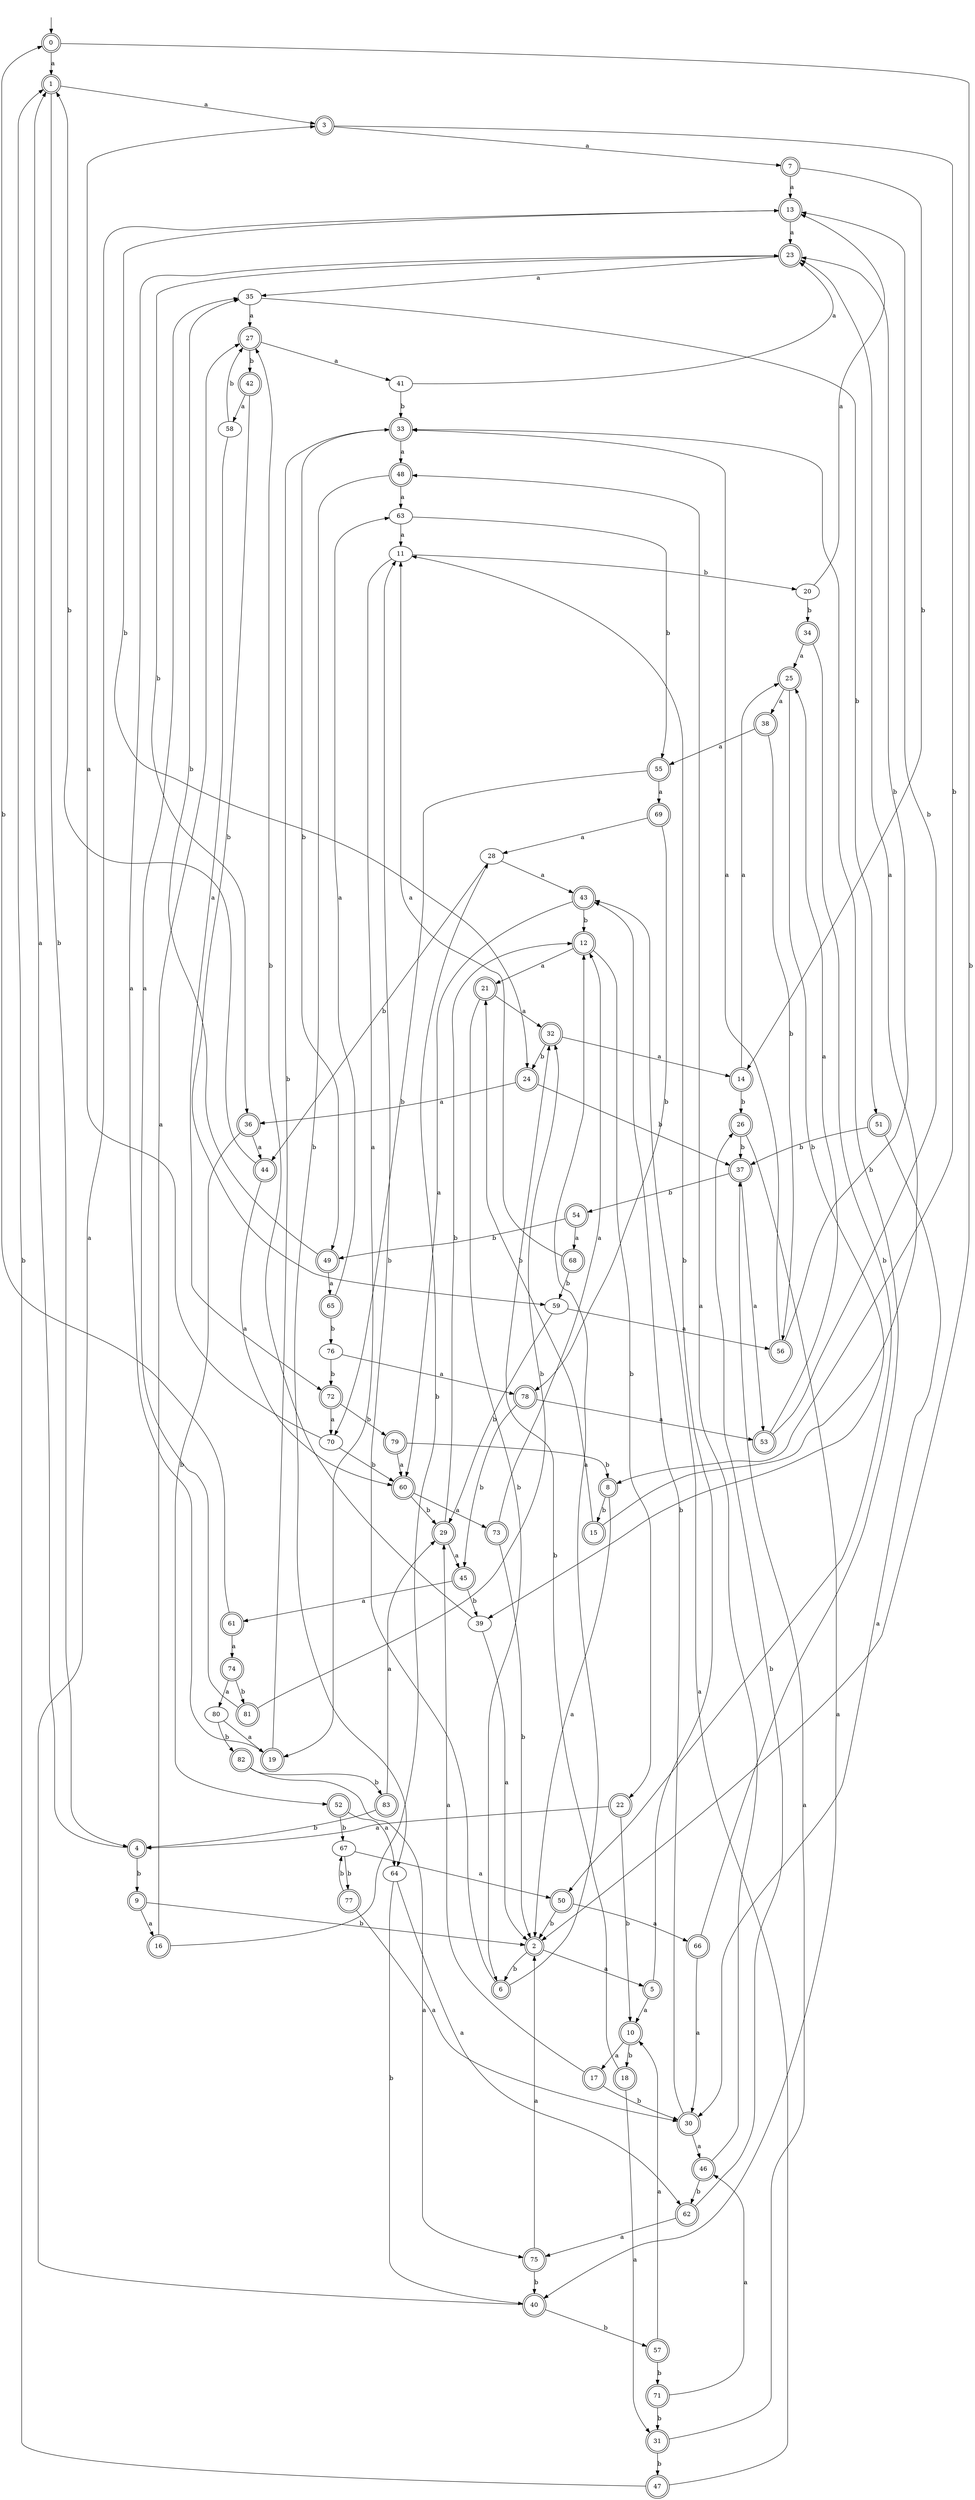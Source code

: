 digraph RandomDFA {
  __start0 [label="", shape=none];
  __start0 -> 0 [label=""];
  0 [shape=circle] [shape=doublecircle]
  0 -> 1 [label="a"]
  0 -> 2 [label="b"]
  1 [shape=doublecircle]
  1 -> 3 [label="a"]
  1 -> 4 [label="b"]
  2 [shape=doublecircle]
  2 -> 5 [label="a"]
  2 -> 6 [label="b"]
  3 [shape=doublecircle]
  3 -> 7 [label="a"]
  3 -> 8 [label="b"]
  4 [shape=doublecircle]
  4 -> 1 [label="a"]
  4 -> 9 [label="b"]
  5 [shape=doublecircle]
  5 -> 10 [label="a"]
  5 -> 11 [label="b"]
  6 [shape=doublecircle]
  6 -> 12 [label="a"]
  6 -> 11 [label="b"]
  7 [shape=doublecircle]
  7 -> 13 [label="a"]
  7 -> 14 [label="b"]
  8 [shape=doublecircle]
  8 -> 2 [label="a"]
  8 -> 15 [label="b"]
  9 [shape=doublecircle]
  9 -> 16 [label="a"]
  9 -> 2 [label="b"]
  10 [shape=doublecircle]
  10 -> 17 [label="a"]
  10 -> 18 [label="b"]
  11
  11 -> 19 [label="a"]
  11 -> 20 [label="b"]
  12 [shape=doublecircle]
  12 -> 21 [label="a"]
  12 -> 22 [label="b"]
  13 [shape=doublecircle]
  13 -> 23 [label="a"]
  13 -> 24 [label="b"]
  14 [shape=doublecircle]
  14 -> 25 [label="a"]
  14 -> 26 [label="b"]
  15 [shape=doublecircle]
  15 -> 23 [label="a"]
  15 -> 21 [label="b"]
  16 [shape=doublecircle]
  16 -> 27 [label="a"]
  16 -> 28 [label="b"]
  17 [shape=doublecircle]
  17 -> 29 [label="a"]
  17 -> 30 [label="b"]
  18 [shape=doublecircle]
  18 -> 31 [label="a"]
  18 -> 32 [label="b"]
  19 [shape=doublecircle]
  19 -> 23 [label="a"]
  19 -> 33 [label="b"]
  20
  20 -> 13 [label="a"]
  20 -> 34 [label="b"]
  21 [shape=doublecircle]
  21 -> 32 [label="a"]
  21 -> 6 [label="b"]
  22 [shape=doublecircle]
  22 -> 4 [label="a"]
  22 -> 10 [label="b"]
  23 [shape=doublecircle]
  23 -> 35 [label="a"]
  23 -> 36 [label="b"]
  24 [shape=doublecircle]
  24 -> 36 [label="a"]
  24 -> 37 [label="b"]
  25 [shape=doublecircle]
  25 -> 38 [label="a"]
  25 -> 39 [label="b"]
  26 [shape=doublecircle]
  26 -> 40 [label="a"]
  26 -> 37 [label="b"]
  27 [shape=doublecircle]
  27 -> 41 [label="a"]
  27 -> 42 [label="b"]
  28
  28 -> 43 [label="a"]
  28 -> 44 [label="b"]
  29 [shape=doublecircle]
  29 -> 45 [label="a"]
  29 -> 12 [label="b"]
  30 [shape=doublecircle]
  30 -> 46 [label="a"]
  30 -> 43 [label="b"]
  31 [shape=doublecircle]
  31 -> 37 [label="a"]
  31 -> 47 [label="b"]
  32 [shape=doublecircle]
  32 -> 14 [label="a"]
  32 -> 24 [label="b"]
  33 [shape=doublecircle]
  33 -> 48 [label="a"]
  33 -> 49 [label="b"]
  34 [shape=doublecircle]
  34 -> 25 [label="a"]
  34 -> 50 [label="b"]
  35
  35 -> 27 [label="a"]
  35 -> 51 [label="b"]
  36 [shape=doublecircle]
  36 -> 44 [label="a"]
  36 -> 52 [label="b"]
  37 [shape=doublecircle]
  37 -> 53 [label="a"]
  37 -> 54 [label="b"]
  38 [shape=doublecircle]
  38 -> 55 [label="a"]
  38 -> 56 [label="b"]
  39
  39 -> 2 [label="a"]
  39 -> 27 [label="b"]
  40 [shape=doublecircle]
  40 -> 13 [label="a"]
  40 -> 57 [label="b"]
  41
  41 -> 23 [label="a"]
  41 -> 33 [label="b"]
  42 [shape=doublecircle]
  42 -> 58 [label="a"]
  42 -> 59 [label="b"]
  43 [shape=doublecircle]
  43 -> 60 [label="a"]
  43 -> 12 [label="b"]
  44 [shape=doublecircle]
  44 -> 60 [label="a"]
  44 -> 1 [label="b"]
  45 [shape=doublecircle]
  45 -> 61 [label="a"]
  45 -> 39 [label="b"]
  46 [shape=doublecircle]
  46 -> 48 [label="a"]
  46 -> 62 [label="b"]
  47 [shape=doublecircle]
  47 -> 43 [label="a"]
  47 -> 1 [label="b"]
  48 [shape=doublecircle]
  48 -> 63 [label="a"]
  48 -> 64 [label="b"]
  49 [shape=doublecircle]
  49 -> 65 [label="a"]
  49 -> 35 [label="b"]
  50 [shape=doublecircle]
  50 -> 66 [label="a"]
  50 -> 2 [label="b"]
  51 [shape=doublecircle]
  51 -> 30 [label="a"]
  51 -> 37 [label="b"]
  52 [shape=doublecircle]
  52 -> 64 [label="a"]
  52 -> 67 [label="b"]
  53 [shape=doublecircle]
  53 -> 25 [label="a"]
  53 -> 13 [label="b"]
  54 [shape=doublecircle]
  54 -> 68 [label="a"]
  54 -> 49 [label="b"]
  55 [shape=doublecircle]
  55 -> 69 [label="a"]
  55 -> 70 [label="b"]
  56 [shape=doublecircle]
  56 -> 33 [label="a"]
  56 -> 23 [label="b"]
  57 [shape=doublecircle]
  57 -> 10 [label="a"]
  57 -> 71 [label="b"]
  58
  58 -> 72 [label="a"]
  58 -> 27 [label="b"]
  59
  59 -> 56 [label="a"]
  59 -> 29 [label="b"]
  60 [shape=doublecircle]
  60 -> 73 [label="a"]
  60 -> 29 [label="b"]
  61 [shape=doublecircle]
  61 -> 74 [label="a"]
  61 -> 0 [label="b"]
  62 [shape=doublecircle]
  62 -> 75 [label="a"]
  62 -> 26 [label="b"]
  63
  63 -> 11 [label="a"]
  63 -> 55 [label="b"]
  64
  64 -> 62 [label="a"]
  64 -> 40 [label="b"]
  65 [shape=doublecircle]
  65 -> 63 [label="a"]
  65 -> 76 [label="b"]
  66 [shape=doublecircle]
  66 -> 30 [label="a"]
  66 -> 33 [label="b"]
  67
  67 -> 50 [label="a"]
  67 -> 77 [label="b"]
  68 [shape=doublecircle]
  68 -> 11 [label="a"]
  68 -> 59 [label="b"]
  69 [shape=doublecircle]
  69 -> 28 [label="a"]
  69 -> 78 [label="b"]
  70
  70 -> 3 [label="a"]
  70 -> 60 [label="b"]
  71 [shape=doublecircle]
  71 -> 46 [label="a"]
  71 -> 31 [label="b"]
  72 [shape=doublecircle]
  72 -> 70 [label="a"]
  72 -> 79 [label="b"]
  73 [shape=doublecircle]
  73 -> 12 [label="a"]
  73 -> 2 [label="b"]
  74 [shape=doublecircle]
  74 -> 80 [label="a"]
  74 -> 81 [label="b"]
  75 [shape=doublecircle]
  75 -> 2 [label="a"]
  75 -> 40 [label="b"]
  76
  76 -> 78 [label="a"]
  76 -> 72 [label="b"]
  77 [shape=doublecircle]
  77 -> 30 [label="a"]
  77 -> 67 [label="b"]
  78 [shape=doublecircle]
  78 -> 53 [label="a"]
  78 -> 45 [label="b"]
  79 [shape=doublecircle]
  79 -> 60 [label="a"]
  79 -> 8 [label="b"]
  80
  80 -> 19 [label="a"]
  80 -> 82 [label="b"]
  81 [shape=doublecircle]
  81 -> 35 [label="a"]
  81 -> 32 [label="b"]
  82 [shape=doublecircle]
  82 -> 75 [label="a"]
  82 -> 83 [label="b"]
  83 [shape=doublecircle]
  83 -> 29 [label="a"]
  83 -> 4 [label="b"]
}
